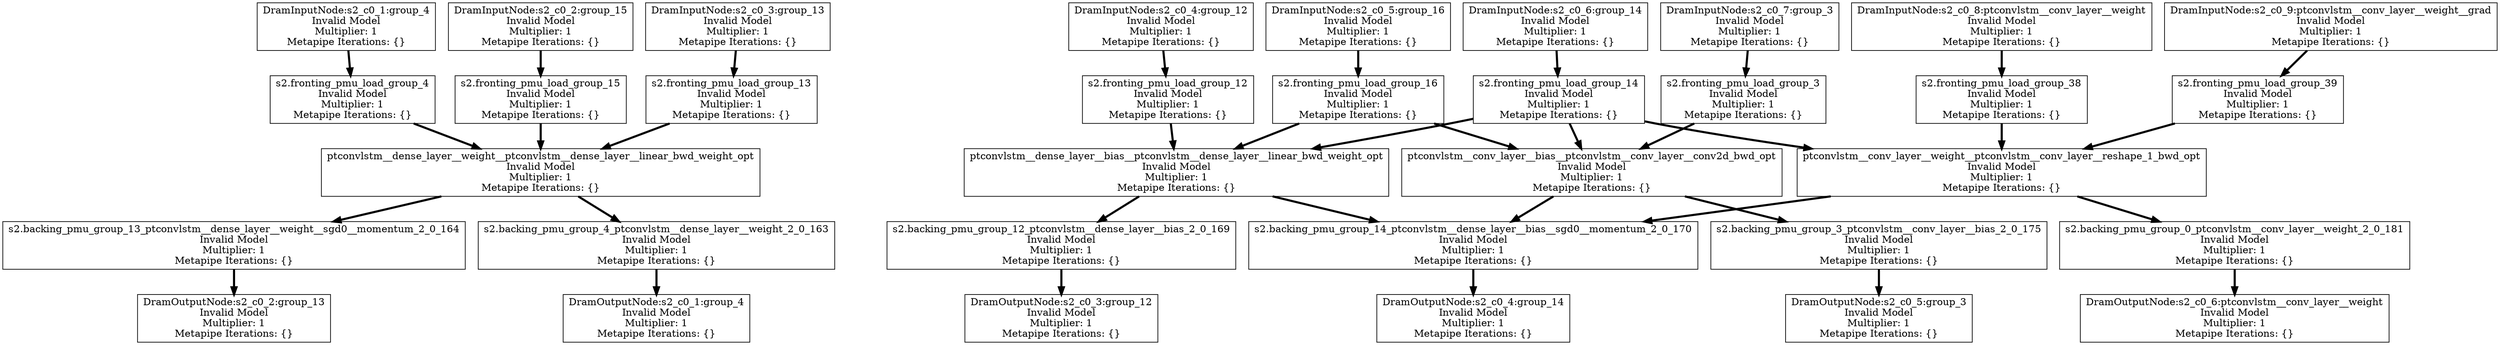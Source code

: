 digraph {
	node [shape=box]
	"0" [label= "ptconvlstm__dense_layer__weight__ptconvlstm__dense_layer__linear_bwd_weight_opt&#xA;Invalid Model&#xA;Multiplier: 1&#xA;Metapipe Iterations: {}", tooltip= "ptconvlstm__dense_layer__weight__ptconvlstm__dense_layer__linear_bwd_weight_opt&#xA;Invalid Model&#xA;Multiplier: 1&#xA;Metapipe Iterations: {}"];
	 "10"->"0" [color=black, penwidth=3 , tooltip="ExecGroup/vector"];
	 "11"->"0" [color=black, penwidth=3 , tooltip="ExecGroup/vector"];
	 "12"->"0" [color=black, penwidth=3 , tooltip="ExecGroup/vector"];
	"1" [label= "s2.backing_pmu_group_13_ptconvlstm__dense_layer__weight__sgd0__momentum_2_0_164&#xA;Invalid Model&#xA;Multiplier: 1&#xA;Metapipe Iterations: {}", tooltip= "s2.backing_pmu_group_13_ptconvlstm__dense_layer__weight__sgd0__momentum_2_0_164&#xA;Invalid Model&#xA;Multiplier: 1&#xA;Metapipe Iterations: {}"];
	 "0"->"1" [color=black, penwidth=3 , tooltip="ExecGroup/vector"];
	"2" [label= "s2.backing_pmu_group_4_ptconvlstm__dense_layer__weight_2_0_163&#xA;Invalid Model&#xA;Multiplier: 1&#xA;Metapipe Iterations: {}", tooltip= "s2.backing_pmu_group_4_ptconvlstm__dense_layer__weight_2_0_163&#xA;Invalid Model&#xA;Multiplier: 1&#xA;Metapipe Iterations: {}"];
	 "0"->"2" [color=black, penwidth=3 , tooltip="ExecGroup/vector"];
	"3" [label= "ptconvlstm__dense_layer__bias__ptconvlstm__dense_layer__linear_bwd_weight_opt&#xA;Invalid Model&#xA;Multiplier: 1&#xA;Metapipe Iterations: {}", tooltip= "ptconvlstm__dense_layer__bias__ptconvlstm__dense_layer__linear_bwd_weight_opt&#xA;Invalid Model&#xA;Multiplier: 1&#xA;Metapipe Iterations: {}"];
	 "13"->"3" [color=black, penwidth=3 , tooltip="ExecGroup/vector"];
	 "14"->"3" [color=black, penwidth=3 , tooltip="ExecGroup/vector"];
	 "15"->"3" [color=black, penwidth=3 , tooltip="ExecGroup/vector"];
	"4" [label= "s2.backing_pmu_group_14_ptconvlstm__dense_layer__bias__sgd0__momentum_2_0_170&#xA;Invalid Model&#xA;Multiplier: 1&#xA;Metapipe Iterations: {}", tooltip= "s2.backing_pmu_group_14_ptconvlstm__dense_layer__bias__sgd0__momentum_2_0_170&#xA;Invalid Model&#xA;Multiplier: 1&#xA;Metapipe Iterations: {}"];
	 "3"->"4" [color=black, penwidth=3 , tooltip="ExecGroup/vector"];
	 "6"->"4" [color=black, penwidth=3 , tooltip="ExecGroup/vector"];
	 "8"->"4" [color=black, penwidth=3 , tooltip="ExecGroup/vector"];
	"5" [label= "s2.backing_pmu_group_12_ptconvlstm__dense_layer__bias_2_0_169&#xA;Invalid Model&#xA;Multiplier: 1&#xA;Metapipe Iterations: {}", tooltip= "s2.backing_pmu_group_12_ptconvlstm__dense_layer__bias_2_0_169&#xA;Invalid Model&#xA;Multiplier: 1&#xA;Metapipe Iterations: {}"];
	 "3"->"5" [color=black, penwidth=3 , tooltip="ExecGroup/vector"];
	"6" [label= "ptconvlstm__conv_layer__bias__ptconvlstm__conv_layer__conv2d_bwd_opt&#xA;Invalid Model&#xA;Multiplier: 1&#xA;Metapipe Iterations: {}", tooltip= "ptconvlstm__conv_layer__bias__ptconvlstm__conv_layer__conv2d_bwd_opt&#xA;Invalid Model&#xA;Multiplier: 1&#xA;Metapipe Iterations: {}"];
	 "14"->"6" [color=black, penwidth=3 , tooltip="ExecGroup/vector"];
	 "15"->"6" [color=black, penwidth=3 , tooltip="ExecGroup/vector"];
	 "16"->"6" [color=black, penwidth=3 , tooltip="ExecGroup/vector"];
	"7" [label= "s2.backing_pmu_group_3_ptconvlstm__conv_layer__bias_2_0_175&#xA;Invalid Model&#xA;Multiplier: 1&#xA;Metapipe Iterations: {}", tooltip= "s2.backing_pmu_group_3_ptconvlstm__conv_layer__bias_2_0_175&#xA;Invalid Model&#xA;Multiplier: 1&#xA;Metapipe Iterations: {}"];
	 "6"->"7" [color=black, penwidth=3 , tooltip="ExecGroup/vector"];
	"8" [label= "ptconvlstm__conv_layer__weight__ptconvlstm__conv_layer__reshape_1_bwd_opt&#xA;Invalid Model&#xA;Multiplier: 1&#xA;Metapipe Iterations: {}", tooltip= "ptconvlstm__conv_layer__weight__ptconvlstm__conv_layer__reshape_1_bwd_opt&#xA;Invalid Model&#xA;Multiplier: 1&#xA;Metapipe Iterations: {}"];
	 "15"->"8" [color=black, penwidth=3 , tooltip="ExecGroup/vector"];
	 "17"->"8" [color=black, penwidth=3 , tooltip="ExecGroup/vector"];
	 "18"->"8" [color=black, penwidth=3 , tooltip="ExecGroup/vector"];
	"9" [label= "s2.backing_pmu_group_0_ptconvlstm__conv_layer__weight_2_0_181&#xA;Invalid Model&#xA;Multiplier: 1&#xA;Metapipe Iterations: {}", tooltip= "s2.backing_pmu_group_0_ptconvlstm__conv_layer__weight_2_0_181&#xA;Invalid Model&#xA;Multiplier: 1&#xA;Metapipe Iterations: {}"];
	 "8"->"9" [color=black, penwidth=3 , tooltip="ExecGroup/vector"];
	"10" [label= "s2.fronting_pmu_load_group_4&#xA;Invalid Model&#xA;Multiplier: 1&#xA;Metapipe Iterations: {}", tooltip= "s2.fronting_pmu_load_group_4&#xA;Invalid Model&#xA;Multiplier: 1&#xA;Metapipe Iterations: {}"];
	 "25"->"10" [color=black, penwidth=3 , tooltip="ExecGroup/vector"];
	"11" [label= "s2.fronting_pmu_load_group_15&#xA;Invalid Model&#xA;Multiplier: 1&#xA;Metapipe Iterations: {}", tooltip= "s2.fronting_pmu_load_group_15&#xA;Invalid Model&#xA;Multiplier: 1&#xA;Metapipe Iterations: {}"];
	 "26"->"11" [color=black, penwidth=3 , tooltip="ExecGroup/vector"];
	"12" [label= "s2.fronting_pmu_load_group_13&#xA;Invalid Model&#xA;Multiplier: 1&#xA;Metapipe Iterations: {}", tooltip= "s2.fronting_pmu_load_group_13&#xA;Invalid Model&#xA;Multiplier: 1&#xA;Metapipe Iterations: {}"];
	 "27"->"12" [color=black, penwidth=3 , tooltip="ExecGroup/vector"];
	"13" [label= "s2.fronting_pmu_load_group_12&#xA;Invalid Model&#xA;Multiplier: 1&#xA;Metapipe Iterations: {}", tooltip= "s2.fronting_pmu_load_group_12&#xA;Invalid Model&#xA;Multiplier: 1&#xA;Metapipe Iterations: {}"];
	 "28"->"13" [color=black, penwidth=3 , tooltip="ExecGroup/vector"];
	"14" [label= "s2.fronting_pmu_load_group_16&#xA;Invalid Model&#xA;Multiplier: 1&#xA;Metapipe Iterations: {}", tooltip= "s2.fronting_pmu_load_group_16&#xA;Invalid Model&#xA;Multiplier: 1&#xA;Metapipe Iterations: {}"];
	 "29"->"14" [color=black, penwidth=3 , tooltip="ExecGroup/vector"];
	"15" [label= "s2.fronting_pmu_load_group_14&#xA;Invalid Model&#xA;Multiplier: 1&#xA;Metapipe Iterations: {}", tooltip= "s2.fronting_pmu_load_group_14&#xA;Invalid Model&#xA;Multiplier: 1&#xA;Metapipe Iterations: {}"];
	 "30"->"15" [color=black, penwidth=3 , tooltip="ExecGroup/vector"];
	"16" [label= "s2.fronting_pmu_load_group_3&#xA;Invalid Model&#xA;Multiplier: 1&#xA;Metapipe Iterations: {}", tooltip= "s2.fronting_pmu_load_group_3&#xA;Invalid Model&#xA;Multiplier: 1&#xA;Metapipe Iterations: {}"];
	 "31"->"16" [color=black, penwidth=3 , tooltip="ExecGroup/vector"];
	"17" [label= "s2.fronting_pmu_load_group_38&#xA;Invalid Model&#xA;Multiplier: 1&#xA;Metapipe Iterations: {}", tooltip= "s2.fronting_pmu_load_group_38&#xA;Invalid Model&#xA;Multiplier: 1&#xA;Metapipe Iterations: {}"];
	 "32"->"17" [color=black, penwidth=3 , tooltip="ExecGroup/vector"];
	"18" [label= "s2.fronting_pmu_load_group_39&#xA;Invalid Model&#xA;Multiplier: 1&#xA;Metapipe Iterations: {}", tooltip= "s2.fronting_pmu_load_group_39&#xA;Invalid Model&#xA;Multiplier: 1&#xA;Metapipe Iterations: {}"];
	 "33"->"18" [color=black, penwidth=3 , tooltip="ExecGroup/vector"];
	"19" [label= "DramOutputNode:s2_c0_1:group_4&#xA;Invalid Model&#xA;Multiplier: 1&#xA;Metapipe Iterations: {}", tooltip= "DramOutputNode:s2_c0_1:group_4&#xA;Invalid Model&#xA;Multiplier: 1&#xA;Metapipe Iterations: {}"];
	 "2"->"19" [color=black, penwidth=3 , tooltip="ExecGroup/vector"];
	"20" [label= "DramOutputNode:s2_c0_2:group_13&#xA;Invalid Model&#xA;Multiplier: 1&#xA;Metapipe Iterations: {}", tooltip= "DramOutputNode:s2_c0_2:group_13&#xA;Invalid Model&#xA;Multiplier: 1&#xA;Metapipe Iterations: {}"];
	 "1"->"20" [color=black, penwidth=3 , tooltip="ExecGroup/vector"];
	"21" [label= "DramOutputNode:s2_c0_3:group_12&#xA;Invalid Model&#xA;Multiplier: 1&#xA;Metapipe Iterations: {}", tooltip= "DramOutputNode:s2_c0_3:group_12&#xA;Invalid Model&#xA;Multiplier: 1&#xA;Metapipe Iterations: {}"];
	 "5"->"21" [color=black, penwidth=3 , tooltip="ExecGroup/vector"];
	"22" [label= "DramOutputNode:s2_c0_4:group_14&#xA;Invalid Model&#xA;Multiplier: 1&#xA;Metapipe Iterations: {}", tooltip= "DramOutputNode:s2_c0_4:group_14&#xA;Invalid Model&#xA;Multiplier: 1&#xA;Metapipe Iterations: {}"];
	 "4"->"22" [color=black, penwidth=3 , tooltip="ExecGroup/vector"];
	"23" [label= "DramOutputNode:s2_c0_5:group_3&#xA;Invalid Model&#xA;Multiplier: 1&#xA;Metapipe Iterations: {}", tooltip= "DramOutputNode:s2_c0_5:group_3&#xA;Invalid Model&#xA;Multiplier: 1&#xA;Metapipe Iterations: {}"];
	 "7"->"23" [color=black, penwidth=3 , tooltip="ExecGroup/vector"];
	"24" [label= "DramOutputNode:s2_c0_6:ptconvlstm__conv_layer__weight&#xA;Invalid Model&#xA;Multiplier: 1&#xA;Metapipe Iterations: {}", tooltip= "DramOutputNode:s2_c0_6:ptconvlstm__conv_layer__weight&#xA;Invalid Model&#xA;Multiplier: 1&#xA;Metapipe Iterations: {}"];
	 "9"->"24" [color=black, penwidth=3 , tooltip="ExecGroup/vector"];
	"25" [label= "DramInputNode:s2_c0_1:group_4&#xA;Invalid Model&#xA;Multiplier: 1&#xA;Metapipe Iterations: {}", tooltip= "DramInputNode:s2_c0_1:group_4&#xA;Invalid Model&#xA;Multiplier: 1&#xA;Metapipe Iterations: {}"];
	"26" [label= "DramInputNode:s2_c0_2:group_15&#xA;Invalid Model&#xA;Multiplier: 1&#xA;Metapipe Iterations: {}", tooltip= "DramInputNode:s2_c0_2:group_15&#xA;Invalid Model&#xA;Multiplier: 1&#xA;Metapipe Iterations: {}"];
	"27" [label= "DramInputNode:s2_c0_3:group_13&#xA;Invalid Model&#xA;Multiplier: 1&#xA;Metapipe Iterations: {}", tooltip= "DramInputNode:s2_c0_3:group_13&#xA;Invalid Model&#xA;Multiplier: 1&#xA;Metapipe Iterations: {}"];
	"28" [label= "DramInputNode:s2_c0_4:group_12&#xA;Invalid Model&#xA;Multiplier: 1&#xA;Metapipe Iterations: {}", tooltip= "DramInputNode:s2_c0_4:group_12&#xA;Invalid Model&#xA;Multiplier: 1&#xA;Metapipe Iterations: {}"];
	"29" [label= "DramInputNode:s2_c0_5:group_16&#xA;Invalid Model&#xA;Multiplier: 1&#xA;Metapipe Iterations: {}", tooltip= "DramInputNode:s2_c0_5:group_16&#xA;Invalid Model&#xA;Multiplier: 1&#xA;Metapipe Iterations: {}"];
	"30" [label= "DramInputNode:s2_c0_6:group_14&#xA;Invalid Model&#xA;Multiplier: 1&#xA;Metapipe Iterations: {}", tooltip= "DramInputNode:s2_c0_6:group_14&#xA;Invalid Model&#xA;Multiplier: 1&#xA;Metapipe Iterations: {}"];
	"31" [label= "DramInputNode:s2_c0_7:group_3&#xA;Invalid Model&#xA;Multiplier: 1&#xA;Metapipe Iterations: {}", tooltip= "DramInputNode:s2_c0_7:group_3&#xA;Invalid Model&#xA;Multiplier: 1&#xA;Metapipe Iterations: {}"];
	"32" [label= "DramInputNode:s2_c0_8:ptconvlstm__conv_layer__weight&#xA;Invalid Model&#xA;Multiplier: 1&#xA;Metapipe Iterations: {}", tooltip= "DramInputNode:s2_c0_8:ptconvlstm__conv_layer__weight&#xA;Invalid Model&#xA;Multiplier: 1&#xA;Metapipe Iterations: {}"];
	"33" [label= "DramInputNode:s2_c0_9:ptconvlstm__conv_layer__weight__grad&#xA;Invalid Model&#xA;Multiplier: 1&#xA;Metapipe Iterations: {}", tooltip= "DramInputNode:s2_c0_9:ptconvlstm__conv_layer__weight__grad&#xA;Invalid Model&#xA;Multiplier: 1&#xA;Metapipe Iterations: {}"];
}
